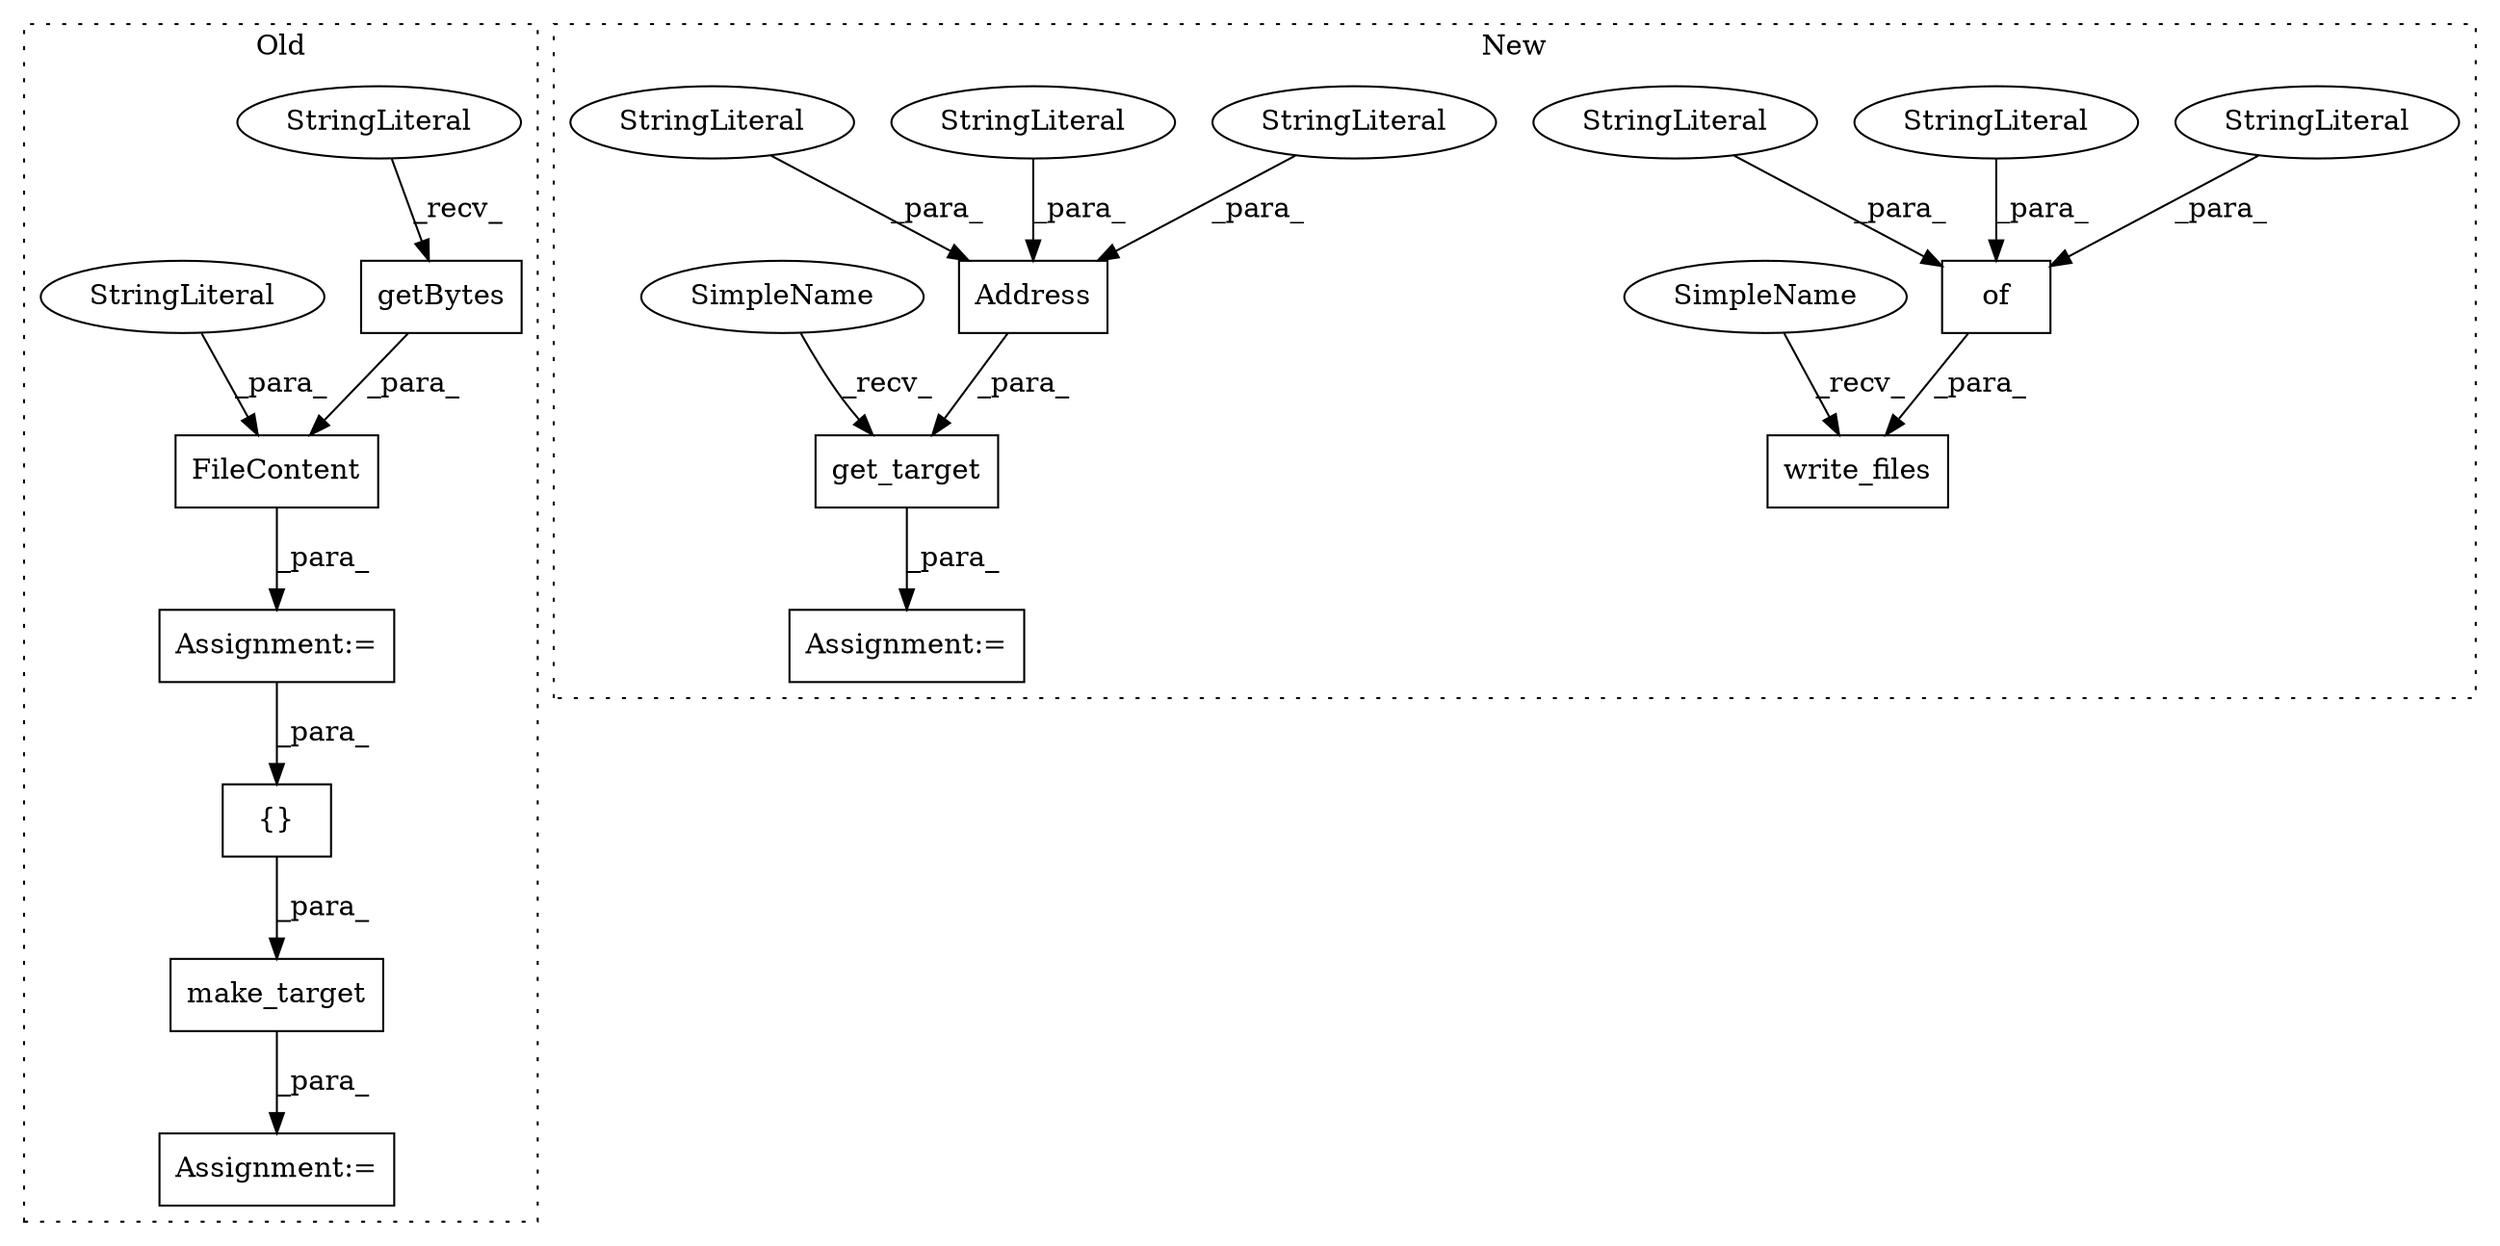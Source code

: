digraph G {
subgraph cluster0 {
1 [label="getBytes" a="32" s="7616" l="10" shape="box"];
3 [label="FileContent" a="32" s="7539,7626" l="12,1" shape="box"];
4 [label="{}" a="4" s="7771,7793" l="1,1" shape="box"];
9 [label="StringLiteral" a="45" s="7562" l="53" shape="ellipse"];
11 [label="StringLiteral" a="45" s="7551" l="10" shape="ellipse"];
17 [label="Assignment:=" a="7" s="7538" l="1" shape="box"];
18 [label="make_target" a="32" s="7738,7794" l="12,1" shape="box"];
19 [label="Assignment:=" a="7" s="7737" l="1" shape="box"];
label = "Old";
style="dotted";
}
subgraph cluster1 {
2 [label="Address" a="32" s="7554,7576" l="8,1" shape="box"];
5 [label="get_target" a="32" s="7543,7577" l="11,1" shape="box"];
6 [label="write_files" a="32" s="7366,7454" l="12,1" shape="box"];
7 [label="StringLiteral" a="45" s="7565" l="3" shape="ellipse"];
8 [label="StringLiteral" a="45" s="7569" l="7" shape="ellipse"];
10 [label="StringLiteral" a="45" s="7562" l="2" shape="ellipse"];
12 [label="of" a="32" s="7382,7453" l="3,1" shape="box"];
13 [label="Assignment:=" a="7" s="7465" l="1" shape="box"];
14 [label="StringLiteral" a="45" s="7427" l="26" shape="ellipse"];
15 [label="StringLiteral" a="45" s="7385" l="7" shape="ellipse"];
16 [label="StringLiteral" a="45" s="7402" l="6" shape="ellipse"];
20 [label="SimpleName" a="42" s="7354" l="11" shape="ellipse"];
21 [label="SimpleName" a="42" s="7531" l="11" shape="ellipse"];
label = "New";
style="dotted";
}
1 -> 3 [label="_para_"];
2 -> 5 [label="_para_"];
3 -> 17 [label="_para_"];
4 -> 18 [label="_para_"];
5 -> 13 [label="_para_"];
7 -> 2 [label="_para_"];
8 -> 2 [label="_para_"];
9 -> 1 [label="_recv_"];
10 -> 2 [label="_para_"];
11 -> 3 [label="_para_"];
12 -> 6 [label="_para_"];
14 -> 12 [label="_para_"];
15 -> 12 [label="_para_"];
16 -> 12 [label="_para_"];
17 -> 4 [label="_para_"];
18 -> 19 [label="_para_"];
20 -> 6 [label="_recv_"];
21 -> 5 [label="_recv_"];
}